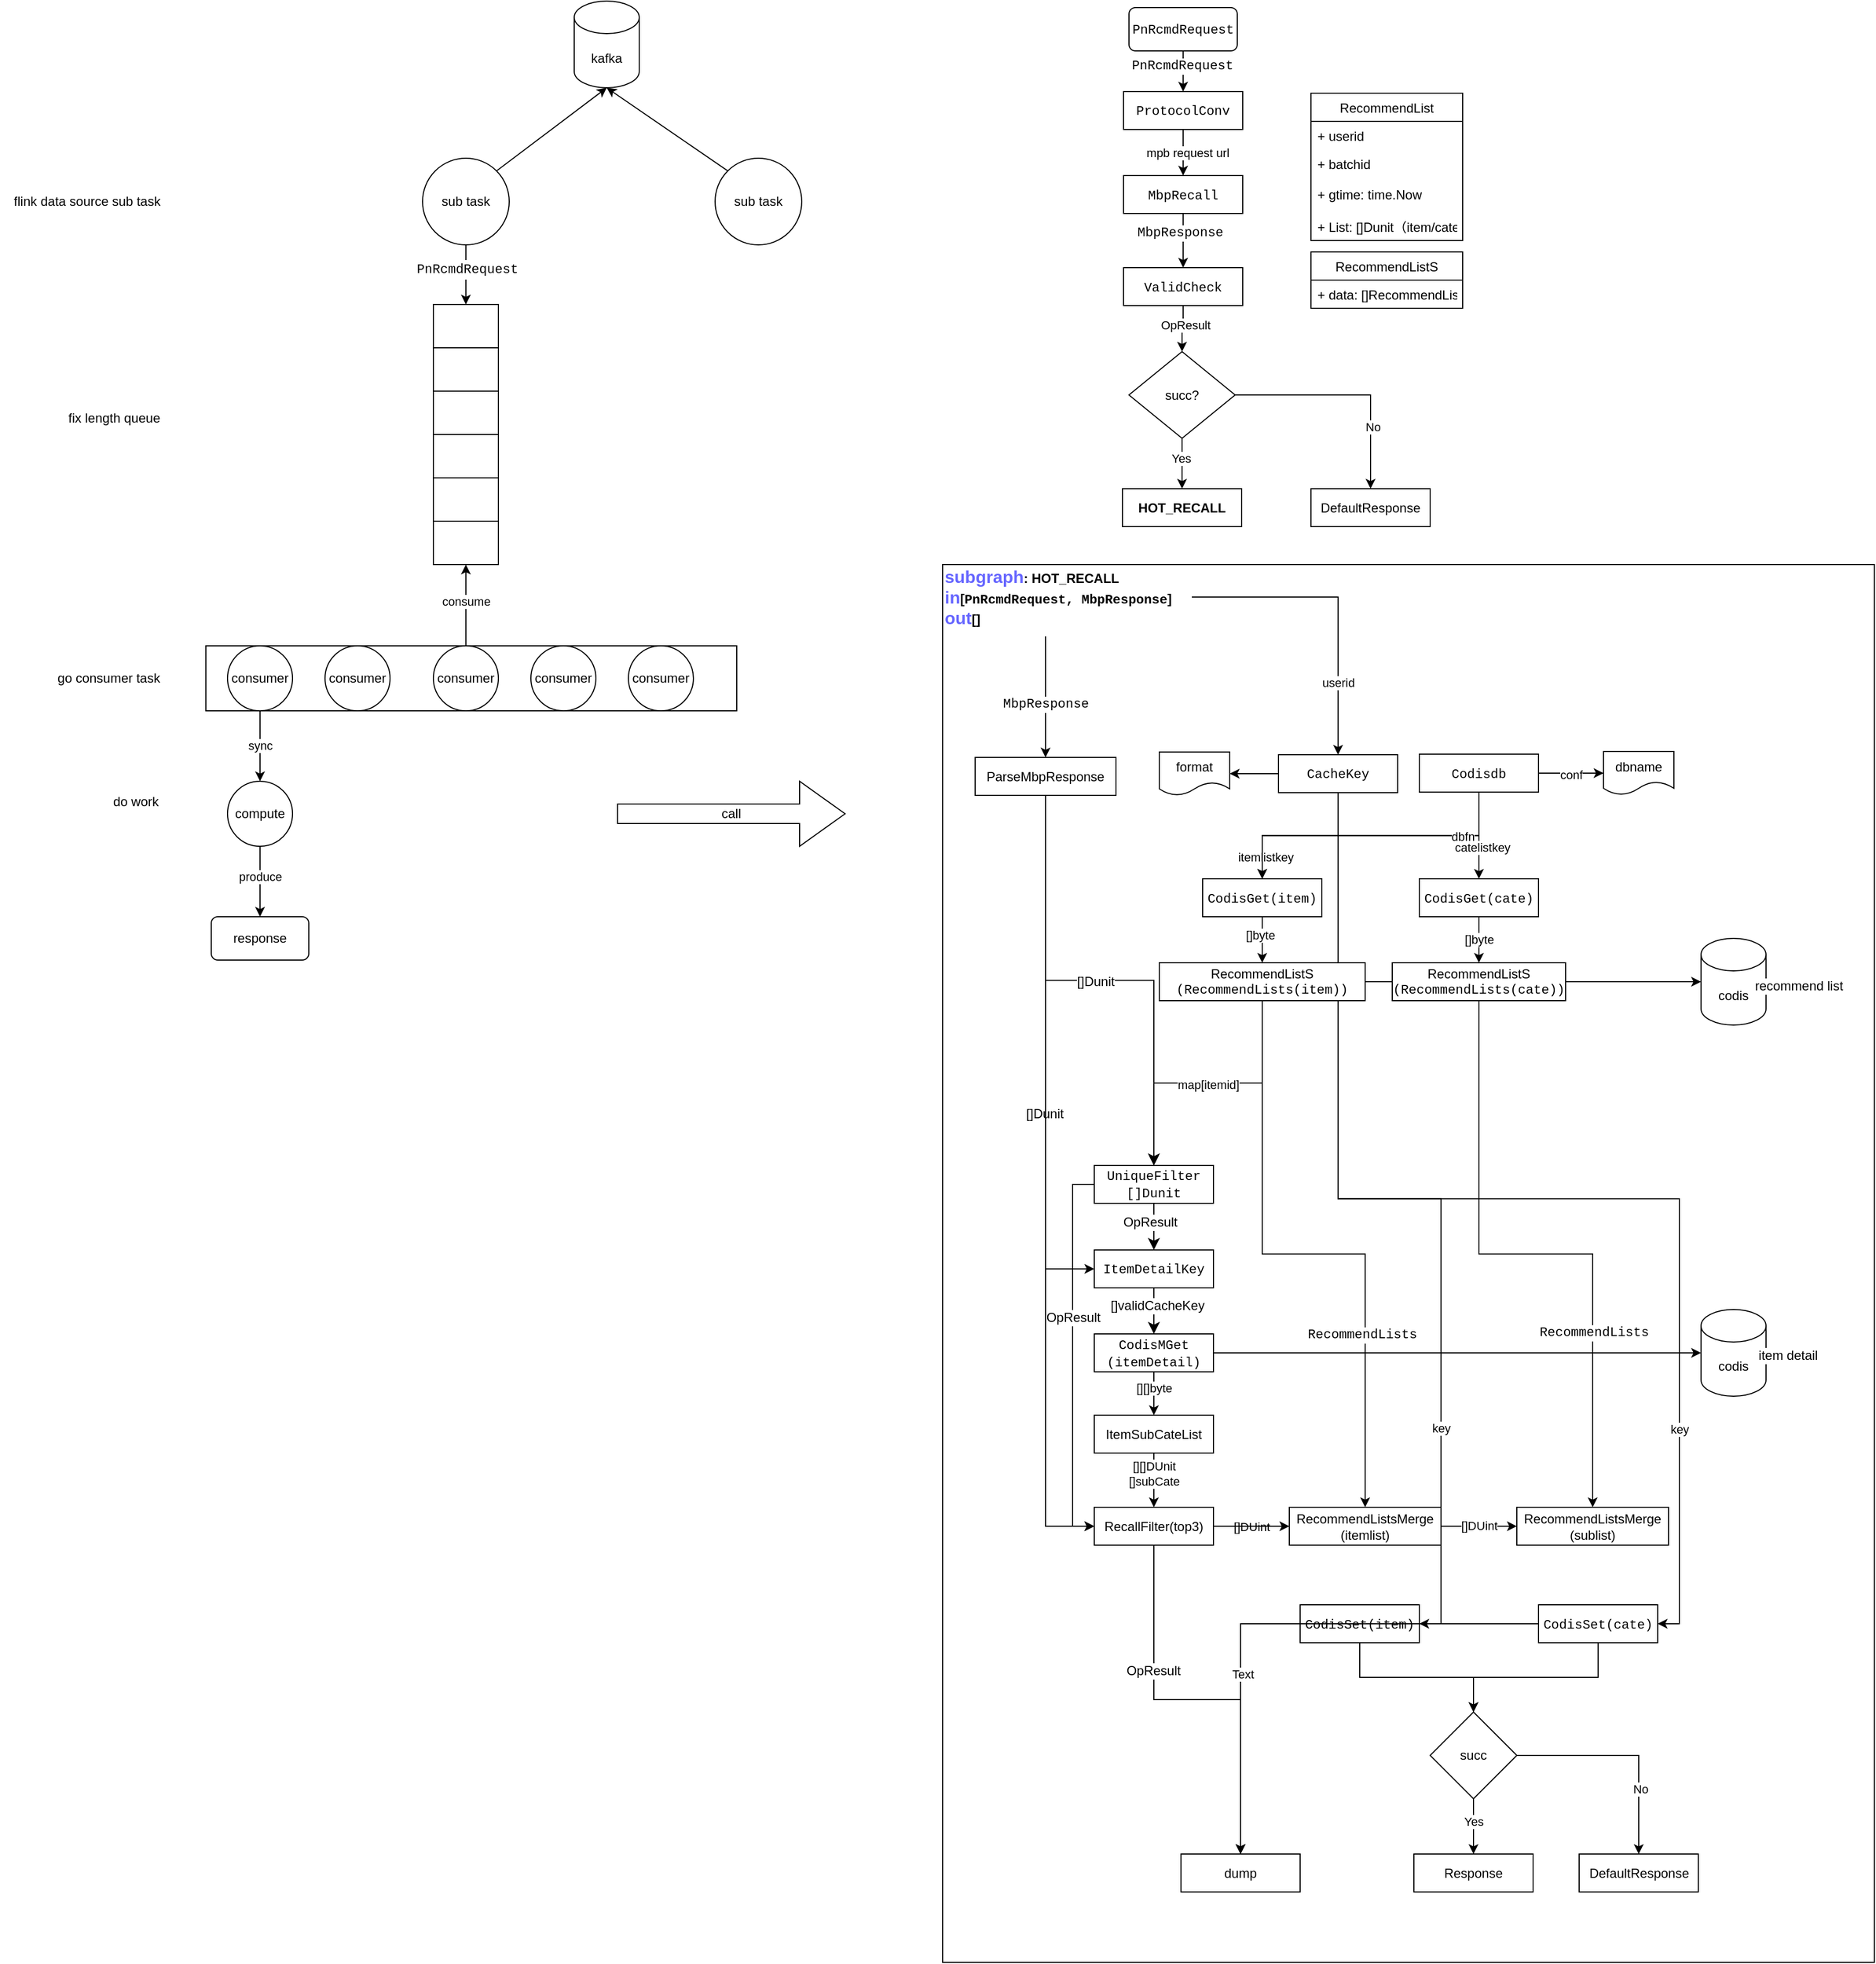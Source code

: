 <mxfile version="20.2.7" type="github">
  <diagram id="uMWNtPz83nksv4eATlQm" name="第 1 页">
    <mxGraphModel dx="1234" dy="825" grid="1" gridSize="10" guides="1" tooltips="1" connect="1" arrows="1" fold="1" page="1" pageScale="1" pageWidth="3300" pageHeight="4681" math="0" shadow="0">
      <root>
        <mxCell id="0" />
        <mxCell id="1" parent="0" />
        <mxCell id="FV6NNWEBZr1uqeipVd97-103" value="" style="rounded=0;whiteSpace=wrap;html=1;labelBackgroundColor=#FFFFFF;fontColor=#000000;strokeWidth=1;" parent="1" vertex="1">
          <mxGeometry x="870" y="580" width="860" height="1290" as="geometry" />
        </mxCell>
        <mxCell id="FV6NNWEBZr1uqeipVd97-28" value="" style="rounded=0;whiteSpace=wrap;html=1;labelBackgroundColor=#FFFFFF;fontColor=#000000;" parent="1" vertex="1">
          <mxGeometry x="190" y="655" width="490" height="60" as="geometry" />
        </mxCell>
        <mxCell id="FV6NNWEBZr1uqeipVd97-5" value="flink data source sub task" style="text;html=1;resizable=0;autosize=1;align=center;verticalAlign=middle;points=[];fillColor=none;strokeColor=none;rounded=0;" parent="1" vertex="1">
          <mxGeometry y="230" width="160" height="30" as="geometry" />
        </mxCell>
        <mxCell id="FV6NNWEBZr1uqeipVd97-6" value="kafka" style="shape=cylinder3;whiteSpace=wrap;html=1;boundedLbl=1;backgroundOutline=1;size=15;" parent="1" vertex="1">
          <mxGeometry x="530" y="60" width="60" height="80" as="geometry" />
        </mxCell>
        <mxCell id="FV6NNWEBZr1uqeipVd97-9" style="rounded=0;orthogonalLoop=1;jettySize=auto;html=1;exitX=1;exitY=0;exitDx=0;exitDy=0;entryX=0.5;entryY=1;entryDx=0;entryDy=0;entryPerimeter=0;" parent="1" source="FV6NNWEBZr1uqeipVd97-7" target="FV6NNWEBZr1uqeipVd97-6" edge="1">
          <mxGeometry relative="1" as="geometry" />
        </mxCell>
        <mxCell id="FV6NNWEBZr1uqeipVd97-25" style="edgeStyle=none;rounded=0;orthogonalLoop=1;jettySize=auto;html=1;exitX=0.5;exitY=1;exitDx=0;exitDy=0;" parent="1" source="FV6NNWEBZr1uqeipVd97-7" target="FV6NNWEBZr1uqeipVd97-13" edge="1">
          <mxGeometry relative="1" as="geometry" />
        </mxCell>
        <mxCell id="FV6NNWEBZr1uqeipVd97-26" value="&lt;div style=&quot;font-family: Menlo, Monaco, &amp;quot;Courier New&amp;quot;, monospace; font-size: 12px; line-height: 18px;&quot;&gt;&lt;span style=&quot;background-color: rgb(255, 255, 255);&quot;&gt;PnRcmdRequest&lt;/span&gt;&lt;/div&gt;" style="edgeLabel;html=1;align=center;verticalAlign=middle;resizable=0;points=[];" parent="FV6NNWEBZr1uqeipVd97-25" vertex="1" connectable="0">
          <mxGeometry x="-0.2" y="1" relative="1" as="geometry">
            <mxPoint as="offset" />
          </mxGeometry>
        </mxCell>
        <mxCell id="FV6NNWEBZr1uqeipVd97-7" value="sub task" style="ellipse;whiteSpace=wrap;html=1;aspect=fixed;" parent="1" vertex="1">
          <mxGeometry x="390" y="205" width="80" height="80" as="geometry" />
        </mxCell>
        <mxCell id="FV6NNWEBZr1uqeipVd97-10" style="rounded=0;orthogonalLoop=1;jettySize=auto;html=1;exitX=0;exitY=0;exitDx=0;exitDy=0;" parent="1" source="FV6NNWEBZr1uqeipVd97-8" edge="1">
          <mxGeometry relative="1" as="geometry">
            <mxPoint x="560" y="140" as="targetPoint" />
          </mxGeometry>
        </mxCell>
        <mxCell id="FV6NNWEBZr1uqeipVd97-8" value="sub task" style="ellipse;whiteSpace=wrap;html=1;aspect=fixed;" parent="1" vertex="1">
          <mxGeometry x="660" y="205" width="80" height="80" as="geometry" />
        </mxCell>
        <mxCell id="FV6NNWEBZr1uqeipVd97-12" value="" style="shape=table;startSize=0;container=1;collapsible=0;childLayout=tableLayout;" parent="1" vertex="1">
          <mxGeometry x="400" y="340" width="60" height="240" as="geometry" />
        </mxCell>
        <mxCell id="FV6NNWEBZr1uqeipVd97-13" value="" style="shape=tableRow;horizontal=0;startSize=0;swimlaneHead=0;swimlaneBody=0;top=0;left=0;bottom=0;right=0;collapsible=0;dropTarget=0;fillColor=none;points=[[0,0.5],[1,0.5]];portConstraint=eastwest;" parent="FV6NNWEBZr1uqeipVd97-12" vertex="1">
          <mxGeometry width="60" height="40" as="geometry" />
        </mxCell>
        <mxCell id="FV6NNWEBZr1uqeipVd97-14" value="" style="shape=partialRectangle;html=1;whiteSpace=wrap;connectable=0;overflow=hidden;fillColor=none;top=0;left=0;bottom=0;right=0;pointerEvents=1;" parent="FV6NNWEBZr1uqeipVd97-13" vertex="1">
          <mxGeometry width="60" height="40" as="geometry">
            <mxRectangle width="60" height="40" as="alternateBounds" />
          </mxGeometry>
        </mxCell>
        <mxCell id="FV6NNWEBZr1uqeipVd97-15" value="" style="shape=tableRow;horizontal=0;startSize=0;swimlaneHead=0;swimlaneBody=0;top=0;left=0;bottom=0;right=0;collapsible=0;dropTarget=0;fillColor=none;points=[[0,0.5],[1,0.5]];portConstraint=eastwest;" parent="FV6NNWEBZr1uqeipVd97-12" vertex="1">
          <mxGeometry y="40" width="60" height="40" as="geometry" />
        </mxCell>
        <mxCell id="FV6NNWEBZr1uqeipVd97-16" value="" style="shape=partialRectangle;html=1;whiteSpace=wrap;connectable=0;overflow=hidden;fillColor=none;top=0;left=0;bottom=0;right=0;pointerEvents=1;" parent="FV6NNWEBZr1uqeipVd97-15" vertex="1">
          <mxGeometry width="60" height="40" as="geometry">
            <mxRectangle width="60" height="40" as="alternateBounds" />
          </mxGeometry>
        </mxCell>
        <mxCell id="FV6NNWEBZr1uqeipVd97-17" value="" style="shape=tableRow;horizontal=0;startSize=0;swimlaneHead=0;swimlaneBody=0;top=0;left=0;bottom=0;right=0;collapsible=0;dropTarget=0;fillColor=none;points=[[0,0.5],[1,0.5]];portConstraint=eastwest;" parent="FV6NNWEBZr1uqeipVd97-12" vertex="1">
          <mxGeometry y="80" width="60" height="40" as="geometry" />
        </mxCell>
        <mxCell id="FV6NNWEBZr1uqeipVd97-18" value="" style="shape=partialRectangle;html=1;whiteSpace=wrap;connectable=0;overflow=hidden;fillColor=none;top=0;left=0;bottom=0;right=0;pointerEvents=1;" parent="FV6NNWEBZr1uqeipVd97-17" vertex="1">
          <mxGeometry width="60" height="40" as="geometry">
            <mxRectangle width="60" height="40" as="alternateBounds" />
          </mxGeometry>
        </mxCell>
        <mxCell id="FV6NNWEBZr1uqeipVd97-19" value="" style="shape=tableRow;horizontal=0;startSize=0;swimlaneHead=0;swimlaneBody=0;top=0;left=0;bottom=0;right=0;collapsible=0;dropTarget=0;fillColor=none;points=[[0,0.5],[1,0.5]];portConstraint=eastwest;" parent="FV6NNWEBZr1uqeipVd97-12" vertex="1">
          <mxGeometry y="120" width="60" height="40" as="geometry" />
        </mxCell>
        <mxCell id="FV6NNWEBZr1uqeipVd97-20" value="" style="shape=partialRectangle;html=1;whiteSpace=wrap;connectable=0;overflow=hidden;fillColor=none;top=0;left=0;bottom=0;right=0;pointerEvents=1;" parent="FV6NNWEBZr1uqeipVd97-19" vertex="1">
          <mxGeometry width="60" height="40" as="geometry">
            <mxRectangle width="60" height="40" as="alternateBounds" />
          </mxGeometry>
        </mxCell>
        <mxCell id="FV6NNWEBZr1uqeipVd97-21" value="" style="shape=tableRow;horizontal=0;startSize=0;swimlaneHead=0;swimlaneBody=0;top=0;left=0;bottom=0;right=0;collapsible=0;dropTarget=0;fillColor=none;points=[[0,0.5],[1,0.5]];portConstraint=eastwest;" parent="FV6NNWEBZr1uqeipVd97-12" vertex="1">
          <mxGeometry y="160" width="60" height="40" as="geometry" />
        </mxCell>
        <mxCell id="FV6NNWEBZr1uqeipVd97-22" value="" style="shape=partialRectangle;html=1;whiteSpace=wrap;connectable=0;overflow=hidden;fillColor=none;top=0;left=0;bottom=0;right=0;pointerEvents=1;" parent="FV6NNWEBZr1uqeipVd97-21" vertex="1">
          <mxGeometry width="60" height="40" as="geometry">
            <mxRectangle width="60" height="40" as="alternateBounds" />
          </mxGeometry>
        </mxCell>
        <mxCell id="FV6NNWEBZr1uqeipVd97-23" value="" style="shape=tableRow;horizontal=0;startSize=0;swimlaneHead=0;swimlaneBody=0;top=0;left=0;bottom=0;right=0;collapsible=0;dropTarget=0;fillColor=none;points=[[0,0.5],[1,0.5]];portConstraint=eastwest;" parent="FV6NNWEBZr1uqeipVd97-12" vertex="1">
          <mxGeometry y="200" width="60" height="40" as="geometry" />
        </mxCell>
        <mxCell id="FV6NNWEBZr1uqeipVd97-24" value="" style="shape=partialRectangle;html=1;whiteSpace=wrap;connectable=0;overflow=hidden;fillColor=none;top=0;left=0;bottom=0;right=0;pointerEvents=1;" parent="FV6NNWEBZr1uqeipVd97-23" vertex="1">
          <mxGeometry width="60" height="40" as="geometry">
            <mxRectangle width="60" height="40" as="alternateBounds" />
          </mxGeometry>
        </mxCell>
        <mxCell id="FV6NNWEBZr1uqeipVd97-27" value="fix length queue" style="text;html=1;resizable=0;autosize=1;align=center;verticalAlign=middle;points=[];fillColor=none;strokeColor=none;rounded=0;labelBackgroundColor=#FFFFFF;fontColor=#000000;" parent="1" vertex="1">
          <mxGeometry x="50" y="430" width="110" height="30" as="geometry" />
        </mxCell>
        <mxCell id="FV6NNWEBZr1uqeipVd97-43" style="edgeStyle=none;rounded=0;orthogonalLoop=1;jettySize=auto;html=1;exitX=0.5;exitY=1;exitDx=0;exitDy=0;fontColor=#000000;" parent="1" source="FV6NNWEBZr1uqeipVd97-29" target="FV6NNWEBZr1uqeipVd97-38" edge="1">
          <mxGeometry relative="1" as="geometry" />
        </mxCell>
        <mxCell id="HfTudMPBlxc7HikUSnBv-1" value="sync" style="edgeLabel;html=1;align=center;verticalAlign=middle;resizable=0;points=[];" vertex="1" connectable="0" parent="FV6NNWEBZr1uqeipVd97-43">
          <mxGeometry x="-0.015" relative="1" as="geometry">
            <mxPoint as="offset" />
          </mxGeometry>
        </mxCell>
        <mxCell id="FV6NNWEBZr1uqeipVd97-29" value="consumer" style="ellipse;whiteSpace=wrap;html=1;aspect=fixed;labelBackgroundColor=#FFFFFF;fontColor=#000000;" parent="1" vertex="1">
          <mxGeometry x="210" y="655" width="60" height="60" as="geometry" />
        </mxCell>
        <mxCell id="FV6NNWEBZr1uqeipVd97-30" value="consumer" style="ellipse;whiteSpace=wrap;html=1;aspect=fixed;labelBackgroundColor=#FFFFFF;fontColor=#000000;" parent="1" vertex="1">
          <mxGeometry x="300" y="655" width="60" height="60" as="geometry" />
        </mxCell>
        <mxCell id="FV6NNWEBZr1uqeipVd97-34" style="edgeStyle=none;rounded=0;orthogonalLoop=1;jettySize=auto;html=1;exitX=0.5;exitY=0;exitDx=0;exitDy=0;fontColor=#000000;" parent="1" source="FV6NNWEBZr1uqeipVd97-31" target="FV6NNWEBZr1uqeipVd97-23" edge="1">
          <mxGeometry relative="1" as="geometry" />
        </mxCell>
        <mxCell id="FV6NNWEBZr1uqeipVd97-35" value="consume" style="edgeLabel;html=1;align=center;verticalAlign=middle;resizable=0;points=[];fontColor=#000000;" parent="FV6NNWEBZr1uqeipVd97-34" vertex="1" connectable="0">
          <mxGeometry x="0.093" relative="1" as="geometry">
            <mxPoint as="offset" />
          </mxGeometry>
        </mxCell>
        <mxCell id="FV6NNWEBZr1uqeipVd97-31" value="consumer" style="ellipse;whiteSpace=wrap;html=1;aspect=fixed;labelBackgroundColor=#FFFFFF;fontColor=#000000;" parent="1" vertex="1">
          <mxGeometry x="400" y="655" width="60" height="60" as="geometry" />
        </mxCell>
        <mxCell id="FV6NNWEBZr1uqeipVd97-32" value="consumer" style="ellipse;whiteSpace=wrap;html=1;aspect=fixed;labelBackgroundColor=#FFFFFF;fontColor=#000000;" parent="1" vertex="1">
          <mxGeometry x="490" y="655" width="60" height="60" as="geometry" />
        </mxCell>
        <mxCell id="FV6NNWEBZr1uqeipVd97-33" value="consumer" style="ellipse;whiteSpace=wrap;html=1;aspect=fixed;labelBackgroundColor=#FFFFFF;fontColor=#000000;" parent="1" vertex="1">
          <mxGeometry x="580" y="655" width="60" height="60" as="geometry" />
        </mxCell>
        <mxCell id="FV6NNWEBZr1uqeipVd97-36" value="go consumer task" style="text;html=1;resizable=0;autosize=1;align=center;verticalAlign=middle;points=[];fillColor=none;strokeColor=none;rounded=0;labelBackgroundColor=#FFFFFF;fontColor=#000000;" parent="1" vertex="1">
          <mxGeometry x="40" y="670" width="120" height="30" as="geometry" />
        </mxCell>
        <mxCell id="HfTudMPBlxc7HikUSnBv-65" style="edgeStyle=orthogonalEdgeStyle;rounded=0;orthogonalLoop=1;jettySize=auto;html=1;exitX=0.5;exitY=1;exitDx=0;exitDy=0;entryX=0.5;entryY=0;entryDx=0;entryDy=0;" edge="1" parent="1" source="FV6NNWEBZr1uqeipVd97-38" target="HfTudMPBlxc7HikUSnBv-64">
          <mxGeometry relative="1" as="geometry" />
        </mxCell>
        <mxCell id="HfTudMPBlxc7HikUSnBv-66" value="produce" style="edgeLabel;html=1;align=center;verticalAlign=middle;resizable=0;points=[];" vertex="1" connectable="0" parent="HfTudMPBlxc7HikUSnBv-65">
          <mxGeometry x="-0.154" relative="1" as="geometry">
            <mxPoint as="offset" />
          </mxGeometry>
        </mxCell>
        <mxCell id="FV6NNWEBZr1uqeipVd97-38" value="compute" style="ellipse;whiteSpace=wrap;html=1;aspect=fixed;labelBackgroundColor=#FFFFFF;fontColor=#000000;" parent="1" vertex="1">
          <mxGeometry x="210" y="780" width="60" height="60" as="geometry" />
        </mxCell>
        <mxCell id="FV6NNWEBZr1uqeipVd97-47" value="do work" style="text;html=1;resizable=0;autosize=1;align=center;verticalAlign=middle;points=[];fillColor=none;strokeColor=none;rounded=0;labelBackgroundColor=#FFFFFF;fontColor=#000000;" parent="1" vertex="1">
          <mxGeometry x="90" y="784" width="70" height="30" as="geometry" />
        </mxCell>
        <mxCell id="FV6NNWEBZr1uqeipVd97-90" style="edgeStyle=orthogonalEdgeStyle;rounded=0;orthogonalLoop=1;jettySize=auto;html=1;exitX=0.5;exitY=1;exitDx=0;exitDy=0;entryX=0.5;entryY=0;entryDx=0;entryDy=0;fontColor=#000000;" parent="1" source="FV6NNWEBZr1uqeipVd97-48" target="FV6NNWEBZr1uqeipVd97-50" edge="1">
          <mxGeometry relative="1" as="geometry" />
        </mxCell>
        <mxCell id="FV6NNWEBZr1uqeipVd97-91" value="&lt;span style=&quot;font-family: Menlo, Monaco, &amp;quot;Courier New&amp;quot;, monospace; font-size: 12px;&quot;&gt;PnRcmdRequest&lt;/span&gt;" style="edgeLabel;html=1;align=center;verticalAlign=middle;resizable=0;points=[];fontColor=#000000;" parent="FV6NNWEBZr1uqeipVd97-90" vertex="1" connectable="0">
          <mxGeometry x="-0.253" y="-1" relative="1" as="geometry">
            <mxPoint as="offset" />
          </mxGeometry>
        </mxCell>
        <mxCell id="FV6NNWEBZr1uqeipVd97-48" value="&lt;span style=&quot;font-family: Menlo, Monaco, &amp;quot;Courier New&amp;quot;, monospace;&quot;&gt;PnRcmdRequest&lt;/span&gt;" style="rounded=1;whiteSpace=wrap;html=1;labelBackgroundColor=#FFFFFF;fontColor=#000000;" parent="1" vertex="1">
          <mxGeometry x="1042" y="66" width="100" height="40" as="geometry" />
        </mxCell>
        <mxCell id="FV6NNWEBZr1uqeipVd97-92" style="edgeStyle=orthogonalEdgeStyle;rounded=0;orthogonalLoop=1;jettySize=auto;html=1;exitX=0.5;exitY=1;exitDx=0;exitDy=0;entryX=0.5;entryY=0;entryDx=0;entryDy=0;fontColor=#000000;" parent="1" source="FV6NNWEBZr1uqeipVd97-50" target="FV6NNWEBZr1uqeipVd97-51" edge="1">
          <mxGeometry relative="1" as="geometry" />
        </mxCell>
        <mxCell id="FV6NNWEBZr1uqeipVd97-93" value="mpb request url" style="edgeLabel;html=1;align=center;verticalAlign=middle;resizable=0;points=[];fontColor=#000000;" parent="FV6NNWEBZr1uqeipVd97-92" vertex="1" connectable="0">
          <mxGeometry x="-0.035" y="4" relative="1" as="geometry">
            <mxPoint y="1" as="offset" />
          </mxGeometry>
        </mxCell>
        <mxCell id="FV6NNWEBZr1uqeipVd97-50" value="&lt;div&gt;&lt;font face=&quot;Menlo, Monaco, Courier New, monospace&quot;&gt;ProtocolConv&lt;/font&gt;&lt;/div&gt;" style="rounded=0;whiteSpace=wrap;html=1;labelBackgroundColor=#FFFFFF;fontColor=#000000;" parent="1" vertex="1">
          <mxGeometry x="1037" y="143.5" width="110" height="35" as="geometry" />
        </mxCell>
        <mxCell id="FV6NNWEBZr1uqeipVd97-94" style="edgeStyle=orthogonalEdgeStyle;rounded=0;orthogonalLoop=1;jettySize=auto;html=1;exitX=0.5;exitY=1;exitDx=0;exitDy=0;fontColor=#000000;entryX=0.5;entryY=0;entryDx=0;entryDy=0;" parent="1" source="FV6NNWEBZr1uqeipVd97-51" target="FV6NNWEBZr1uqeipVd97-98" edge="1">
          <mxGeometry relative="1" as="geometry">
            <mxPoint x="1092" y="296" as="targetPoint" />
          </mxGeometry>
        </mxCell>
        <mxCell id="FV6NNWEBZr1uqeipVd97-95" value="&lt;span style=&quot;font-family: Menlo, Monaco, &amp;quot;Courier New&amp;quot;, monospace; font-size: 12px;&quot;&gt;MbpResponse&lt;/span&gt;" style="edgeLabel;html=1;align=center;verticalAlign=middle;resizable=0;points=[];fontColor=#000000;" parent="FV6NNWEBZr1uqeipVd97-94" vertex="1" connectable="0">
          <mxGeometry x="-0.3" y="-3" relative="1" as="geometry">
            <mxPoint as="offset" />
          </mxGeometry>
        </mxCell>
        <mxCell id="FV6NNWEBZr1uqeipVd97-51" value="&lt;font face=&quot;Menlo, Monaco, Courier New, monospace&quot;&gt;MbpRecall&lt;/font&gt;" style="rounded=0;whiteSpace=wrap;html=1;labelBackgroundColor=#FFFFFF;fontColor=#000000;" parent="1" vertex="1">
          <mxGeometry x="1037" y="221" width="110" height="35" as="geometry" />
        </mxCell>
        <mxCell id="FV6NNWEBZr1uqeipVd97-53" value="codis" style="shape=cylinder3;whiteSpace=wrap;html=1;boundedLbl=1;backgroundOutline=1;size=15;" parent="1" vertex="1">
          <mxGeometry x="1570" y="925" width="60" height="80" as="geometry" />
        </mxCell>
        <mxCell id="FV6NNWEBZr1uqeipVd97-130" style="edgeStyle=orthogonalEdgeStyle;rounded=0;orthogonalLoop=1;jettySize=auto;html=1;exitX=0.5;exitY=1;exitDx=0;exitDy=0;fontColor=#000000;endArrow=classic;endFill=1;" parent="1" source="FV6NNWEBZr1uqeipVd97-54" target="FV6NNWEBZr1uqeipVd97-126" edge="1">
          <mxGeometry relative="1" as="geometry" />
        </mxCell>
        <mxCell id="FV6NNWEBZr1uqeipVd97-131" value="[]byte" style="edgeLabel;html=1;align=center;verticalAlign=middle;resizable=0;points=[];fontColor=#000000;" parent="FV6NNWEBZr1uqeipVd97-130" vertex="1" connectable="0">
          <mxGeometry x="-0.035" relative="1" as="geometry">
            <mxPoint as="offset" />
          </mxGeometry>
        </mxCell>
        <mxCell id="FV6NNWEBZr1uqeipVd97-54" value="&lt;span style=&quot;font-family: Menlo, Monaco, &amp;quot;Courier New&amp;quot;, monospace;&quot;&gt;CodisGet(cate)&lt;/span&gt;" style="rounded=0;whiteSpace=wrap;html=1;labelBackgroundColor=#FFFFFF;fontColor=#000000;" parent="1" vertex="1">
          <mxGeometry x="1310" y="870" width="110" height="35" as="geometry" />
        </mxCell>
        <mxCell id="FV6NNWEBZr1uqeipVd97-118" style="edgeStyle=orthogonalEdgeStyle;rounded=0;orthogonalLoop=1;jettySize=auto;html=1;exitX=0;exitY=0.5;exitDx=0;exitDy=0;entryX=1;entryY=0.5;entryDx=0;entryDy=0;fontColor=#000000;" parent="1" source="FV6NNWEBZr1uqeipVd97-56" target="FV6NNWEBZr1uqeipVd97-114" edge="1">
          <mxGeometry relative="1" as="geometry" />
        </mxCell>
        <mxCell id="FV6NNWEBZr1uqeipVd97-119" style="edgeStyle=orthogonalEdgeStyle;rounded=0;orthogonalLoop=1;jettySize=auto;html=1;exitX=0.5;exitY=1;exitDx=0;exitDy=0;entryX=0.5;entryY=0;entryDx=0;entryDy=0;fontColor=#000000;endArrow=classic;endFill=1;" parent="1" source="FV6NNWEBZr1uqeipVd97-56" target="FV6NNWEBZr1uqeipVd97-111" edge="1">
          <mxGeometry relative="1" as="geometry" />
        </mxCell>
        <mxCell id="FV6NNWEBZr1uqeipVd97-121" value="itemlistkey" style="edgeLabel;html=1;align=center;verticalAlign=middle;resizable=0;points=[];fontColor=#000000;" parent="FV6NNWEBZr1uqeipVd97-119" vertex="1" connectable="0">
          <mxGeometry x="-0.739" relative="1" as="geometry">
            <mxPoint x="-67" y="40" as="offset" />
          </mxGeometry>
        </mxCell>
        <mxCell id="FV6NNWEBZr1uqeipVd97-123" style="edgeStyle=orthogonalEdgeStyle;rounded=0;orthogonalLoop=1;jettySize=auto;html=1;exitX=0.5;exitY=1;exitDx=0;exitDy=0;entryX=0.5;entryY=0;entryDx=0;entryDy=0;fontColor=#000000;endArrow=classic;endFill=1;" parent="1" source="FV6NNWEBZr1uqeipVd97-56" target="FV6NNWEBZr1uqeipVd97-54" edge="1">
          <mxGeometry relative="1" as="geometry" />
        </mxCell>
        <mxCell id="FV6NNWEBZr1uqeipVd97-124" value="catelistkey" style="edgeLabel;html=1;align=center;verticalAlign=middle;resizable=0;points=[];fontColor=#000000;" parent="FV6NNWEBZr1uqeipVd97-123" vertex="1" connectable="0">
          <mxGeometry x="0.692" y="3" relative="1" as="geometry">
            <mxPoint y="3" as="offset" />
          </mxGeometry>
        </mxCell>
        <mxCell id="FV6NNWEBZr1uqeipVd97-140" style="edgeStyle=orthogonalEdgeStyle;rounded=0;orthogonalLoop=1;jettySize=auto;html=1;exitX=0.5;exitY=0;exitDx=0;exitDy=0;entryX=1;entryY=0.5;entryDx=0;entryDy=0;entryPerimeter=0;fontColor=#6666FF;startArrow=classic;startFill=1;endArrow=none;endFill=0;endSize=8;" parent="1" source="FV6NNWEBZr1uqeipVd97-56" target="FV6NNWEBZr1uqeipVd97-105" edge="1">
          <mxGeometry relative="1" as="geometry" />
        </mxCell>
        <mxCell id="FV6NNWEBZr1uqeipVd97-141" value="&lt;font color=&quot;#000000&quot;&gt;userid&lt;/font&gt;" style="edgeLabel;html=1;align=center;verticalAlign=middle;resizable=0;points=[];fontColor=#6666FF;" parent="FV6NNWEBZr1uqeipVd97-140" vertex="1" connectable="0">
          <mxGeometry x="-0.519" relative="1" as="geometry">
            <mxPoint y="1" as="offset" />
          </mxGeometry>
        </mxCell>
        <mxCell id="HfTudMPBlxc7HikUSnBv-30" style="edgeStyle=orthogonalEdgeStyle;rounded=0;orthogonalLoop=1;jettySize=auto;html=1;exitX=0.5;exitY=1;exitDx=0;exitDy=0;entryX=1;entryY=0.5;entryDx=0;entryDy=0;" edge="1" parent="1" source="FV6NNWEBZr1uqeipVd97-56" target="HfTudMPBlxc7HikUSnBv-28">
          <mxGeometry relative="1" as="geometry" />
        </mxCell>
        <mxCell id="HfTudMPBlxc7HikUSnBv-34" value="key" style="edgeLabel;html=1;align=center;verticalAlign=middle;resizable=0;points=[];" vertex="1" connectable="0" parent="HfTudMPBlxc7HikUSnBv-30">
          <mxGeometry x="0.544" relative="1" as="geometry">
            <mxPoint as="offset" />
          </mxGeometry>
        </mxCell>
        <mxCell id="HfTudMPBlxc7HikUSnBv-33" style="edgeStyle=orthogonalEdgeStyle;rounded=0;orthogonalLoop=1;jettySize=auto;html=1;exitX=0.5;exitY=1;exitDx=0;exitDy=0;entryX=1;entryY=0.5;entryDx=0;entryDy=0;" edge="1" parent="1" source="FV6NNWEBZr1uqeipVd97-56" target="HfTudMPBlxc7HikUSnBv-29">
          <mxGeometry relative="1" as="geometry" />
        </mxCell>
        <mxCell id="HfTudMPBlxc7HikUSnBv-35" value="key" style="edgeLabel;html=1;align=center;verticalAlign=middle;resizable=0;points=[];" vertex="1" connectable="0" parent="HfTudMPBlxc7HikUSnBv-33">
          <mxGeometry x="0.635" relative="1" as="geometry">
            <mxPoint y="1" as="offset" />
          </mxGeometry>
        </mxCell>
        <mxCell id="FV6NNWEBZr1uqeipVd97-56" value="&lt;span style=&quot;font-family: Menlo, Monaco, &amp;quot;Courier New&amp;quot;, monospace;&quot;&gt;CacheKey&lt;/span&gt;" style="rounded=0;whiteSpace=wrap;html=1;labelBackgroundColor=#FFFFFF;fontColor=#000000;" parent="1" vertex="1">
          <mxGeometry x="1180" y="755.5" width="110" height="35" as="geometry" />
        </mxCell>
        <mxCell id="FV6NNWEBZr1uqeipVd97-59" value="RecommendList" style="swimlane;fontStyle=0;childLayout=stackLayout;horizontal=1;startSize=26;fillColor=none;horizontalStack=0;resizeParent=1;resizeParentMax=0;resizeLast=0;collapsible=1;marginBottom=0;labelBackgroundColor=#FFFFFF;fontColor=#000000;" parent="1" vertex="1">
          <mxGeometry x="1210" y="145" width="140" height="136" as="geometry" />
        </mxCell>
        <mxCell id="FV6NNWEBZr1uqeipVd97-60" value="+ userid" style="text;strokeColor=none;fillColor=none;align=left;verticalAlign=top;spacingLeft=4;spacingRight=4;overflow=hidden;rotatable=0;points=[[0,0.5],[1,0.5]];portConstraint=eastwest;labelBackgroundColor=#FFFFFF;fontColor=#000000;" parent="FV6NNWEBZr1uqeipVd97-59" vertex="1">
          <mxGeometry y="26" width="140" height="26" as="geometry" />
        </mxCell>
        <mxCell id="FV6NNWEBZr1uqeipVd97-61" value="+ batchid" style="text;strokeColor=none;fillColor=none;align=left;verticalAlign=top;spacingLeft=4;spacingRight=4;overflow=hidden;rotatable=0;points=[[0,0.5],[1,0.5]];portConstraint=eastwest;labelBackgroundColor=#FFFFFF;fontColor=#000000;" parent="FV6NNWEBZr1uqeipVd97-59" vertex="1">
          <mxGeometry y="52" width="140" height="28" as="geometry" />
        </mxCell>
        <mxCell id="FV6NNWEBZr1uqeipVd97-62" value="+ gtime: time.Now" style="text;strokeColor=none;fillColor=none;align=left;verticalAlign=top;spacingLeft=4;spacingRight=4;overflow=hidden;rotatable=0;points=[[0,0.5],[1,0.5]];portConstraint=eastwest;labelBackgroundColor=#FFFFFF;fontColor=#000000;" parent="FV6NNWEBZr1uqeipVd97-59" vertex="1">
          <mxGeometry y="80" width="140" height="30" as="geometry" />
        </mxCell>
        <mxCell id="FV6NNWEBZr1uqeipVd97-63" value="+ List: []Dunit（item/cate）" style="text;strokeColor=none;fillColor=none;align=left;verticalAlign=top;spacingLeft=4;spacingRight=4;overflow=hidden;rotatable=0;points=[[0,0.5],[1,0.5]];portConstraint=eastwest;labelBackgroundColor=#FFFFFF;fontColor=#000000;" parent="FV6NNWEBZr1uqeipVd97-59" vertex="1">
          <mxGeometry y="110" width="140" height="26" as="geometry" />
        </mxCell>
        <mxCell id="FV6NNWEBZr1uqeipVd97-64" value="RecommendListS" style="swimlane;fontStyle=0;childLayout=stackLayout;horizontal=1;startSize=26;fillColor=none;horizontalStack=0;resizeParent=1;resizeParentMax=0;resizeLast=0;collapsible=1;marginBottom=0;labelBackgroundColor=#FFFFFF;fontColor=#000000;" parent="1" vertex="1">
          <mxGeometry x="1210" y="291.5" width="140" height="52" as="geometry" />
        </mxCell>
        <mxCell id="FV6NNWEBZr1uqeipVd97-65" value="+ data: []RecommendList" style="text;strokeColor=none;fillColor=none;align=left;verticalAlign=top;spacingLeft=4;spacingRight=4;overflow=hidden;rotatable=0;points=[[0,0.5],[1,0.5]];portConstraint=eastwest;labelBackgroundColor=#FFFFFF;fontColor=#000000;" parent="FV6NNWEBZr1uqeipVd97-64" vertex="1">
          <mxGeometry y="26" width="140" height="26" as="geometry" />
        </mxCell>
        <mxCell id="FV6NNWEBZr1uqeipVd97-148" style="edgeStyle=orthogonalEdgeStyle;rounded=0;orthogonalLoop=1;jettySize=auto;html=1;exitX=0.5;exitY=1;exitDx=0;exitDy=0;entryX=0.5;entryY=0;entryDx=0;entryDy=0;fontSize=12;fontColor=#000000;startArrow=none;startFill=0;endArrow=classic;endFill=1;endSize=8;" parent="1" source="FV6NNWEBZr1uqeipVd97-73" target="FV6NNWEBZr1uqeipVd97-147" edge="1">
          <mxGeometry relative="1" as="geometry" />
        </mxCell>
        <mxCell id="FV6NNWEBZr1uqeipVd97-149" value="OpResult&amp;nbsp;" style="edgeLabel;html=1;align=center;verticalAlign=middle;resizable=0;points=[];fontSize=12;fontColor=#000000;" parent="FV6NNWEBZr1uqeipVd97-148" vertex="1" connectable="0">
          <mxGeometry x="-0.233" y="-2" relative="1" as="geometry">
            <mxPoint y="1" as="offset" />
          </mxGeometry>
        </mxCell>
        <mxCell id="HfTudMPBlxc7HikUSnBv-67" style="edgeStyle=orthogonalEdgeStyle;rounded=0;orthogonalLoop=1;jettySize=auto;html=1;exitX=0;exitY=0.5;exitDx=0;exitDy=0;entryX=0;entryY=0.5;entryDx=0;entryDy=0;" edge="1" parent="1" source="FV6NNWEBZr1uqeipVd97-73" target="HfTudMPBlxc7HikUSnBv-6">
          <mxGeometry relative="1" as="geometry" />
        </mxCell>
        <mxCell id="HfTudMPBlxc7HikUSnBv-68" value="&lt;span style=&quot;font-size: 12px;&quot;&gt;OpResult&amp;nbsp;&lt;/span&gt;" style="edgeLabel;html=1;align=center;verticalAlign=middle;resizable=0;points=[];" vertex="1" connectable="0" parent="HfTudMPBlxc7HikUSnBv-67">
          <mxGeometry x="-0.198" y="-1" relative="1" as="geometry">
            <mxPoint x="3" as="offset" />
          </mxGeometry>
        </mxCell>
        <mxCell id="FV6NNWEBZr1uqeipVd97-73" value="&lt;font face=&quot;Menlo, Monaco, Courier New, monospace&quot;&gt;UniqueFilter&lt;br&gt;[]Dunit&lt;br&gt;&lt;/font&gt;" style="rounded=0;whiteSpace=wrap;html=1;labelBackgroundColor=#FFFFFF;fontColor=#000000;" parent="1" vertex="1">
          <mxGeometry x="1010" y="1134.5" width="110" height="35" as="geometry" />
        </mxCell>
        <mxCell id="FV6NNWEBZr1uqeipVd97-138" style="edgeStyle=orthogonalEdgeStyle;rounded=0;orthogonalLoop=1;jettySize=auto;html=1;exitX=0.5;exitY=0;exitDx=0;exitDy=0;entryX=0.413;entryY=1.017;entryDx=0;entryDy=0;entryPerimeter=0;fontColor=#000000;startArrow=classic;startFill=1;endArrow=none;endFill=0;endSize=8;" parent="1" source="FV6NNWEBZr1uqeipVd97-74" target="FV6NNWEBZr1uqeipVd97-105" edge="1">
          <mxGeometry relative="1" as="geometry" />
        </mxCell>
        <mxCell id="FV6NNWEBZr1uqeipVd97-139" value="&lt;span style=&quot;font-family: Menlo, Monaco, &amp;quot;Courier New&amp;quot;, monospace; font-size: 12px;&quot;&gt;MbpResponse&lt;/span&gt;" style="edgeLabel;html=1;align=center;verticalAlign=middle;resizable=0;points=[];fontColor=#000000;" parent="FV6NNWEBZr1uqeipVd97-138" vertex="1" connectable="0">
          <mxGeometry x="-0.111" relative="1" as="geometry">
            <mxPoint as="offset" />
          </mxGeometry>
        </mxCell>
        <mxCell id="FV6NNWEBZr1uqeipVd97-142" style="edgeStyle=orthogonalEdgeStyle;rounded=0;orthogonalLoop=1;jettySize=auto;html=1;exitX=0.5;exitY=1;exitDx=0;exitDy=0;entryX=0.5;entryY=0;entryDx=0;entryDy=0;fontSize=16;fontColor=#000000;startArrow=none;startFill=0;endArrow=classic;endFill=1;endSize=8;" parent="1" source="FV6NNWEBZr1uqeipVd97-74" target="FV6NNWEBZr1uqeipVd97-73" edge="1">
          <mxGeometry relative="1" as="geometry" />
        </mxCell>
        <mxCell id="FV6NNWEBZr1uqeipVd97-143" value="&lt;font style=&quot;font-size: 12px;&quot;&gt;[]Dunit&lt;/font&gt;" style="edgeLabel;html=1;align=center;verticalAlign=middle;resizable=0;points=[];fontSize=16;fontColor=#000000;" parent="FV6NNWEBZr1uqeipVd97-142" vertex="1" connectable="0">
          <mxGeometry x="-0.019" y="-4" relative="1" as="geometry">
            <mxPoint y="-5" as="offset" />
          </mxGeometry>
        </mxCell>
        <mxCell id="HfTudMPBlxc7HikUSnBv-11" style="edgeStyle=orthogonalEdgeStyle;rounded=0;orthogonalLoop=1;jettySize=auto;html=1;exitX=0.5;exitY=1;exitDx=0;exitDy=0;entryX=0;entryY=0.5;entryDx=0;entryDy=0;" edge="1" parent="1" source="FV6NNWEBZr1uqeipVd97-74" target="FV6NNWEBZr1uqeipVd97-147">
          <mxGeometry relative="1" as="geometry" />
        </mxCell>
        <mxCell id="HfTudMPBlxc7HikUSnBv-12" value="&lt;span style=&quot;font-size: 12px;&quot;&gt;[]Dunit&lt;/span&gt;" style="edgeLabel;html=1;align=center;verticalAlign=middle;resizable=0;points=[];" vertex="1" connectable="0" parent="HfTudMPBlxc7HikUSnBv-11">
          <mxGeometry x="0.22" y="-1" relative="1" as="geometry">
            <mxPoint as="offset" />
          </mxGeometry>
        </mxCell>
        <mxCell id="HfTudMPBlxc7HikUSnBv-54" style="edgeStyle=orthogonalEdgeStyle;rounded=0;orthogonalLoop=1;jettySize=auto;html=1;exitX=0.5;exitY=1;exitDx=0;exitDy=0;entryX=0;entryY=0.5;entryDx=0;entryDy=0;" edge="1" parent="1" source="FV6NNWEBZr1uqeipVd97-74" target="HfTudMPBlxc7HikUSnBv-6">
          <mxGeometry relative="1" as="geometry" />
        </mxCell>
        <mxCell id="FV6NNWEBZr1uqeipVd97-74" value="ParseMbpResponse" style="rounded=0;whiteSpace=wrap;html=1;labelBackgroundColor=#FFFFFF;fontColor=#000000;" parent="1" vertex="1">
          <mxGeometry x="900" y="758" width="130" height="35" as="geometry" />
        </mxCell>
        <mxCell id="FV6NNWEBZr1uqeipVd97-78" value="codis" style="shape=cylinder3;whiteSpace=wrap;html=1;boundedLbl=1;backgroundOutline=1;size=15;" parent="1" vertex="1">
          <mxGeometry x="1570" y="1267.5" width="60" height="80" as="geometry" />
        </mxCell>
        <mxCell id="FV6NNWEBZr1uqeipVd97-79" value="recommend list" style="text;html=1;resizable=0;autosize=1;align=center;verticalAlign=middle;points=[];fillColor=none;strokeColor=none;rounded=0;labelBackgroundColor=#FFFFFF;fontColor=#000000;" parent="1" vertex="1">
          <mxGeometry x="1610" y="954" width="100" height="30" as="geometry" />
        </mxCell>
        <mxCell id="FV6NNWEBZr1uqeipVd97-81" value="item detail" style="text;html=1;resizable=0;autosize=1;align=center;verticalAlign=middle;points=[];fillColor=none;strokeColor=none;rounded=0;labelBackgroundColor=#FFFFFF;fontColor=#000000;" parent="1" vertex="1">
          <mxGeometry x="1610" y="1295" width="80" height="30" as="geometry" />
        </mxCell>
        <mxCell id="FV6NNWEBZr1uqeipVd97-100" style="edgeStyle=orthogonalEdgeStyle;rounded=0;orthogonalLoop=1;jettySize=auto;html=1;exitX=0.5;exitY=1;exitDx=0;exitDy=0;entryX=0.5;entryY=0;entryDx=0;entryDy=0;entryPerimeter=0;fontColor=#000000;" parent="1" source="FV6NNWEBZr1uqeipVd97-98" target="FV6NNWEBZr1uqeipVd97-99" edge="1">
          <mxGeometry relative="1" as="geometry" />
        </mxCell>
        <mxCell id="FV6NNWEBZr1uqeipVd97-101" value="OpResult" style="edgeLabel;html=1;align=center;verticalAlign=middle;resizable=0;points=[];fontColor=#000000;" parent="FV6NNWEBZr1uqeipVd97-100" vertex="1" connectable="0">
          <mxGeometry x="-0.229" y="2" relative="1" as="geometry">
            <mxPoint y="1" as="offset" />
          </mxGeometry>
        </mxCell>
        <mxCell id="FV6NNWEBZr1uqeipVd97-98" value="&lt;font face=&quot;Menlo, Monaco, Courier New, monospace&quot;&gt;ValidCheck&lt;/font&gt;" style="rounded=0;whiteSpace=wrap;html=1;labelBackgroundColor=#FFFFFF;fontColor=#000000;" parent="1" vertex="1">
          <mxGeometry x="1037" y="306" width="110" height="35" as="geometry" />
        </mxCell>
        <mxCell id="HfTudMPBlxc7HikUSnBv-58" style="edgeStyle=orthogonalEdgeStyle;rounded=0;orthogonalLoop=1;jettySize=auto;html=1;exitX=0.5;exitY=1;exitDx=0;exitDy=0;exitPerimeter=0;" edge="1" parent="1" source="FV6NNWEBZr1uqeipVd97-99" target="HfTudMPBlxc7HikUSnBv-57">
          <mxGeometry relative="1" as="geometry" />
        </mxCell>
        <mxCell id="HfTudMPBlxc7HikUSnBv-59" value="Yes" style="edgeLabel;html=1;align=center;verticalAlign=middle;resizable=0;points=[];" vertex="1" connectable="0" parent="HfTudMPBlxc7HikUSnBv-58">
          <mxGeometry x="-0.226" y="-4" relative="1" as="geometry">
            <mxPoint x="3" as="offset" />
          </mxGeometry>
        </mxCell>
        <mxCell id="HfTudMPBlxc7HikUSnBv-61" style="edgeStyle=orthogonalEdgeStyle;rounded=0;orthogonalLoop=1;jettySize=auto;html=1;exitX=1;exitY=0.5;exitDx=0;exitDy=0;exitPerimeter=0;entryX=0.5;entryY=0;entryDx=0;entryDy=0;" edge="1" parent="1" source="FV6NNWEBZr1uqeipVd97-99" target="HfTudMPBlxc7HikUSnBv-60">
          <mxGeometry relative="1" as="geometry" />
        </mxCell>
        <mxCell id="HfTudMPBlxc7HikUSnBv-62" value="No" style="edgeLabel;html=1;align=center;verticalAlign=middle;resizable=0;points=[];" vertex="1" connectable="0" parent="HfTudMPBlxc7HikUSnBv-61">
          <mxGeometry x="0.456" y="2" relative="1" as="geometry">
            <mxPoint as="offset" />
          </mxGeometry>
        </mxCell>
        <mxCell id="FV6NNWEBZr1uqeipVd97-99" value="succ?" style="strokeWidth=1;html=1;shape=mxgraph.flowchart.decision;whiteSpace=wrap;labelBackgroundColor=#FFFFFF;fontColor=#000000;" parent="1" vertex="1">
          <mxGeometry x="1042" y="383.5" width="98" height="80" as="geometry" />
        </mxCell>
        <mxCell id="FV6NNWEBZr1uqeipVd97-105" value="&lt;b&gt;&lt;font style=&quot;font-size: 16px;&quot; color=&quot;#6666ff&quot;&gt;subgraph&lt;/font&gt;: HOT_RECALL&lt;br&gt;&lt;font style=&quot;font-size: 16px;&quot; color=&quot;#6666ff&quot;&gt;in&lt;/font&gt;[&lt;span style=&quot;font-family: Menlo, Monaco, &amp;quot;Courier New&amp;quot;, monospace; text-align: center;&quot;&gt;PnRcmdRequest,&amp;nbsp;&lt;/span&gt;&lt;span style=&quot;font-family: Menlo, Monaco, &amp;quot;Courier New&amp;quot;, monospace; text-align: center;&quot;&gt;MbpResponse&lt;/span&gt;]&lt;br&gt;&lt;font style=&quot;font-size: 16px;&quot; color=&quot;#6666ff&quot;&gt;out&lt;/font&gt;[]&lt;/b&gt;" style="text;html=1;resizable=0;autosize=1;align=left;verticalAlign=middle;points=[];fillColor=none;strokeColor=none;rounded=0;labelBackgroundColor=#FFFFFF;fontColor=#000000;" parent="1" vertex="1">
          <mxGeometry x="870" y="575" width="230" height="70" as="geometry" />
        </mxCell>
        <mxCell id="FV6NNWEBZr1uqeipVd97-108" value="" style="edgeStyle=orthogonalEdgeStyle;rounded=0;orthogonalLoop=1;jettySize=auto;html=1;fontColor=#000000;" parent="1" source="FV6NNWEBZr1uqeipVd97-106" target="FV6NNWEBZr1uqeipVd97-107" edge="1">
          <mxGeometry relative="1" as="geometry" />
        </mxCell>
        <mxCell id="FV6NNWEBZr1uqeipVd97-120" style="edgeStyle=orthogonalEdgeStyle;rounded=0;orthogonalLoop=1;jettySize=auto;html=1;exitX=0.5;exitY=1;exitDx=0;exitDy=0;entryX=0.5;entryY=0;entryDx=0;entryDy=0;fontColor=#000000;endArrow=classic;endFill=1;" parent="1" source="FV6NNWEBZr1uqeipVd97-106" target="FV6NNWEBZr1uqeipVd97-111" edge="1">
          <mxGeometry relative="1" as="geometry" />
        </mxCell>
        <mxCell id="FV6NNWEBZr1uqeipVd97-122" value="dbfn" style="edgeLabel;html=1;align=center;verticalAlign=middle;resizable=0;points=[];fontColor=#000000;" parent="FV6NNWEBZr1uqeipVd97-120" vertex="1" connectable="0">
          <mxGeometry x="-0.607" y="1" relative="1" as="geometry">
            <mxPoint as="offset" />
          </mxGeometry>
        </mxCell>
        <mxCell id="FV6NNWEBZr1uqeipVd97-106" value="&lt;span style=&quot;font-family: Menlo, Monaco, &amp;quot;Courier New&amp;quot;, monospace;&quot;&gt;Codisdb&lt;/span&gt;" style="rounded=0;whiteSpace=wrap;html=1;labelBackgroundColor=#FFFFFF;fontColor=#000000;" parent="1" vertex="1">
          <mxGeometry x="1310" y="755" width="110" height="35" as="geometry" />
        </mxCell>
        <mxCell id="FV6NNWEBZr1uqeipVd97-109" value="" style="edgeStyle=orthogonalEdgeStyle;rounded=0;orthogonalLoop=1;jettySize=auto;html=1;fontColor=#000000;endArrow=none;endFill=0;" parent="1" source="FV6NNWEBZr1uqeipVd97-107" target="FV6NNWEBZr1uqeipVd97-106" edge="1">
          <mxGeometry relative="1" as="geometry" />
        </mxCell>
        <mxCell id="FV6NNWEBZr1uqeipVd97-110" value="conf" style="edgeLabel;html=1;align=center;verticalAlign=middle;resizable=0;points=[];fontColor=#000000;" parent="FV6NNWEBZr1uqeipVd97-109" vertex="1" connectable="0">
          <mxGeometry y="1" relative="1" as="geometry">
            <mxPoint as="offset" />
          </mxGeometry>
        </mxCell>
        <mxCell id="FV6NNWEBZr1uqeipVd97-107" value="dbname" style="shape=document;whiteSpace=wrap;html=1;boundedLbl=1;fontColor=#000000;rounded=0;labelBackgroundColor=#FFFFFF;" parent="1" vertex="1">
          <mxGeometry x="1480" y="752.5" width="65" height="40" as="geometry" />
        </mxCell>
        <mxCell id="FV6NNWEBZr1uqeipVd97-128" style="edgeStyle=orthogonalEdgeStyle;rounded=0;orthogonalLoop=1;jettySize=auto;html=1;exitX=0.5;exitY=1;exitDx=0;exitDy=0;entryX=0.5;entryY=0;entryDx=0;entryDy=0;fontColor=#000000;endArrow=classic;endFill=1;" parent="1" source="FV6NNWEBZr1uqeipVd97-111" target="FV6NNWEBZr1uqeipVd97-125" edge="1">
          <mxGeometry relative="1" as="geometry" />
        </mxCell>
        <mxCell id="FV6NNWEBZr1uqeipVd97-129" value="[]byte" style="edgeLabel;html=1;align=center;verticalAlign=middle;resizable=0;points=[];fontColor=#000000;" parent="FV6NNWEBZr1uqeipVd97-128" vertex="1" connectable="0">
          <mxGeometry x="-0.224" y="-4" relative="1" as="geometry">
            <mxPoint x="2" as="offset" />
          </mxGeometry>
        </mxCell>
        <mxCell id="FV6NNWEBZr1uqeipVd97-111" value="&lt;span style=&quot;font-family: Menlo, Monaco, &amp;quot;Courier New&amp;quot;, monospace;&quot;&gt;CodisGet(item)&lt;/span&gt;" style="rounded=0;whiteSpace=wrap;html=1;labelBackgroundColor=#FFFFFF;fontColor=#000000;" parent="1" vertex="1">
          <mxGeometry x="1110" y="870" width="110" height="35" as="geometry" />
        </mxCell>
        <mxCell id="FV6NNWEBZr1uqeipVd97-114" value="format" style="shape=document;whiteSpace=wrap;html=1;boundedLbl=1;fontColor=#000000;rounded=0;labelBackgroundColor=#FFFFFF;" parent="1" vertex="1">
          <mxGeometry x="1070" y="753" width="65" height="40" as="geometry" />
        </mxCell>
        <mxCell id="FV6NNWEBZr1uqeipVd97-132" style="edgeStyle=orthogonalEdgeStyle;rounded=0;orthogonalLoop=1;jettySize=auto;html=1;exitX=0.5;exitY=1;exitDx=0;exitDy=0;entryX=0.5;entryY=0;entryDx=0;entryDy=0;fontColor=#000000;endArrow=classic;endFill=1;" parent="1" source="FV6NNWEBZr1uqeipVd97-125" target="FV6NNWEBZr1uqeipVd97-73" edge="1">
          <mxGeometry relative="1" as="geometry">
            <mxPoint x="1165" y="1020" as="targetPoint" />
          </mxGeometry>
        </mxCell>
        <mxCell id="FV6NNWEBZr1uqeipVd97-133" value="map[itemid]" style="edgeLabel;html=1;align=center;verticalAlign=middle;resizable=0;points=[];fontColor=#000000;" parent="FV6NNWEBZr1uqeipVd97-132" vertex="1" connectable="0">
          <mxGeometry x="-0.013" y="4" relative="1" as="geometry">
            <mxPoint x="-2" y="-3" as="offset" />
          </mxGeometry>
        </mxCell>
        <mxCell id="HfTudMPBlxc7HikUSnBv-24" style="edgeStyle=orthogonalEdgeStyle;rounded=0;orthogonalLoop=1;jettySize=auto;html=1;exitX=0.5;exitY=1;exitDx=0;exitDy=0;" edge="1" parent="1" source="FV6NNWEBZr1uqeipVd97-125" target="HfTudMPBlxc7HikUSnBv-17">
          <mxGeometry relative="1" as="geometry" />
        </mxCell>
        <mxCell id="HfTudMPBlxc7HikUSnBv-25" value="&lt;span style=&quot;font-family: Menlo, Monaco, &amp;quot;Courier New&amp;quot;, monospace; font-size: 12px;&quot;&gt;RecommendLists&lt;/span&gt;" style="edgeLabel;html=1;align=center;verticalAlign=middle;resizable=0;points=[];" vertex="1" connectable="0" parent="HfTudMPBlxc7HikUSnBv-24">
          <mxGeometry x="0.433" y="-3" relative="1" as="geometry">
            <mxPoint as="offset" />
          </mxGeometry>
        </mxCell>
        <mxCell id="HfTudMPBlxc7HikUSnBv-39" style="edgeStyle=orthogonalEdgeStyle;rounded=0;orthogonalLoop=1;jettySize=auto;html=1;exitX=1;exitY=0.5;exitDx=0;exitDy=0;entryX=0;entryY=0.5;entryDx=0;entryDy=0;entryPerimeter=0;" edge="1" parent="1" source="FV6NNWEBZr1uqeipVd97-125" target="FV6NNWEBZr1uqeipVd97-53">
          <mxGeometry relative="1" as="geometry" />
        </mxCell>
        <mxCell id="FV6NNWEBZr1uqeipVd97-125" value="&lt;span style=&quot;&quot;&gt;RecommendListS&lt;br&gt;&lt;/span&gt;&lt;span style=&quot;font-family: Menlo, Monaco, &amp;quot;Courier New&amp;quot;, monospace;&quot;&gt;(RecommendLists(item))&lt;/span&gt;" style="rounded=0;whiteSpace=wrap;html=1;labelBackgroundColor=#FFFFFF;fontColor=#000000;" parent="1" vertex="1">
          <mxGeometry x="1070" y="947.5" width="190" height="35" as="geometry" />
        </mxCell>
        <mxCell id="HfTudMPBlxc7HikUSnBv-26" style="edgeStyle=orthogonalEdgeStyle;rounded=0;orthogonalLoop=1;jettySize=auto;html=1;exitX=0.5;exitY=1;exitDx=0;exitDy=0;entryX=0.5;entryY=0;entryDx=0;entryDy=0;" edge="1" parent="1" source="FV6NNWEBZr1uqeipVd97-126" target="HfTudMPBlxc7HikUSnBv-19">
          <mxGeometry relative="1" as="geometry" />
        </mxCell>
        <mxCell id="HfTudMPBlxc7HikUSnBv-27" value="&lt;span style=&quot;font-family: Menlo, Monaco, &amp;quot;Courier New&amp;quot;, monospace; font-size: 12px;&quot;&gt;RecommendLists&lt;/span&gt;" style="edgeLabel;html=1;align=center;verticalAlign=middle;resizable=0;points=[];" vertex="1" connectable="0" parent="HfTudMPBlxc7HikUSnBv-26">
          <mxGeometry x="0.401" y="1" relative="1" as="geometry">
            <mxPoint y="10" as="offset" />
          </mxGeometry>
        </mxCell>
        <mxCell id="FV6NNWEBZr1uqeipVd97-126" value="&lt;span style=&quot;&quot;&gt;RecommendListS&lt;br&gt;&lt;/span&gt;&lt;span style=&quot;font-family: Menlo, Monaco, &amp;quot;Courier New&amp;quot;, monospace;&quot;&gt;(&lt;/span&gt;&lt;span style=&quot;font-family: Menlo, Monaco, &amp;quot;Courier New&amp;quot;, monospace;&quot;&gt;RecommendLists&lt;/span&gt;&lt;span style=&quot;font-family: Menlo, Monaco, &amp;quot;Courier New&amp;quot;, monospace;&quot;&gt;(cate))&lt;/span&gt;" style="rounded=0;whiteSpace=wrap;html=1;labelBackgroundColor=#FFFFFF;fontColor=#000000;" parent="1" vertex="1">
          <mxGeometry x="1285" y="947.5" width="160" height="35" as="geometry" />
        </mxCell>
        <mxCell id="FV6NNWEBZr1uqeipVd97-151" style="edgeStyle=orthogonalEdgeStyle;rounded=0;orthogonalLoop=1;jettySize=auto;html=1;exitX=0.5;exitY=1;exitDx=0;exitDy=0;fontSize=12;fontColor=#000000;startArrow=none;startFill=0;endArrow=classic;endFill=1;endSize=8;" parent="1" source="FV6NNWEBZr1uqeipVd97-147" target="FV6NNWEBZr1uqeipVd97-150" edge="1">
          <mxGeometry relative="1" as="geometry" />
        </mxCell>
        <mxCell id="FV6NNWEBZr1uqeipVd97-152" value="[]validCacheKey" style="edgeLabel;html=1;align=center;verticalAlign=middle;resizable=0;points=[];fontSize=12;fontColor=#000000;" parent="FV6NNWEBZr1uqeipVd97-151" vertex="1" connectable="0">
          <mxGeometry x="-0.082" y="3" relative="1" as="geometry">
            <mxPoint y="-3" as="offset" />
          </mxGeometry>
        </mxCell>
        <mxCell id="FV6NNWEBZr1uqeipVd97-147" value="&lt;span style=&quot;font-family: Menlo, Monaco, &amp;quot;Courier New&amp;quot;, monospace;&quot;&gt;ItemDetailKey&lt;/span&gt;" style="rounded=0;whiteSpace=wrap;html=1;labelBackgroundColor=#FFFFFF;fontColor=#000000;" parent="1" vertex="1">
          <mxGeometry x="1010" y="1212.5" width="110" height="35" as="geometry" />
        </mxCell>
        <mxCell id="HfTudMPBlxc7HikUSnBv-3" style="edgeStyle=orthogonalEdgeStyle;rounded=0;orthogonalLoop=1;jettySize=auto;html=1;exitX=0.5;exitY=1;exitDx=0;exitDy=0;" edge="1" parent="1" source="FV6NNWEBZr1uqeipVd97-150" target="HfTudMPBlxc7HikUSnBv-2">
          <mxGeometry relative="1" as="geometry" />
        </mxCell>
        <mxCell id="HfTudMPBlxc7HikUSnBv-5" value="[][]byte" style="edgeLabel;html=1;align=center;verticalAlign=middle;resizable=0;points=[];" vertex="1" connectable="0" parent="HfTudMPBlxc7HikUSnBv-3">
          <mxGeometry x="-0.244" relative="1" as="geometry">
            <mxPoint as="offset" />
          </mxGeometry>
        </mxCell>
        <mxCell id="HfTudMPBlxc7HikUSnBv-40" style="edgeStyle=orthogonalEdgeStyle;rounded=0;orthogonalLoop=1;jettySize=auto;html=1;exitX=1;exitY=0.5;exitDx=0;exitDy=0;entryX=0;entryY=0.5;entryDx=0;entryDy=0;entryPerimeter=0;" edge="1" parent="1" source="FV6NNWEBZr1uqeipVd97-150" target="FV6NNWEBZr1uqeipVd97-78">
          <mxGeometry relative="1" as="geometry" />
        </mxCell>
        <mxCell id="FV6NNWEBZr1uqeipVd97-150" value="&lt;span style=&quot;font-family: Menlo, Monaco, &amp;quot;Courier New&amp;quot;, monospace;&quot;&gt;CodisMGet&lt;br&gt;(itemDetail)&lt;/span&gt;" style="rounded=0;whiteSpace=wrap;html=1;labelBackgroundColor=#FFFFFF;fontColor=#000000;" parent="1" vertex="1">
          <mxGeometry x="1010" y="1290" width="110" height="35" as="geometry" />
        </mxCell>
        <mxCell id="HfTudMPBlxc7HikUSnBv-7" style="edgeStyle=orthogonalEdgeStyle;rounded=0;orthogonalLoop=1;jettySize=auto;html=1;exitX=0.5;exitY=1;exitDx=0;exitDy=0;entryX=0.5;entryY=0;entryDx=0;entryDy=0;" edge="1" parent="1" source="HfTudMPBlxc7HikUSnBv-2" target="HfTudMPBlxc7HikUSnBv-6">
          <mxGeometry relative="1" as="geometry" />
        </mxCell>
        <mxCell id="HfTudMPBlxc7HikUSnBv-16" value="[][]DUnit&lt;br&gt;[]subCate" style="edgeLabel;html=1;align=center;verticalAlign=middle;resizable=0;points=[];" vertex="1" connectable="0" parent="HfTudMPBlxc7HikUSnBv-7">
          <mxGeometry x="-0.271" relative="1" as="geometry">
            <mxPoint y="1" as="offset" />
          </mxGeometry>
        </mxCell>
        <mxCell id="HfTudMPBlxc7HikUSnBv-2" value="ItemSubCateList" style="rounded=0;whiteSpace=wrap;html=1;labelBackgroundColor=#FFFFFF;fontColor=#000000;" vertex="1" parent="1">
          <mxGeometry x="1010" y="1365" width="110" height="35" as="geometry" />
        </mxCell>
        <mxCell id="HfTudMPBlxc7HikUSnBv-20" value="[]DUint" style="edgeStyle=orthogonalEdgeStyle;rounded=0;orthogonalLoop=1;jettySize=auto;html=1;exitX=1;exitY=0.5;exitDx=0;exitDy=0;" edge="1" parent="1" source="HfTudMPBlxc7HikUSnBv-6" target="HfTudMPBlxc7HikUSnBv-17">
          <mxGeometry relative="1" as="geometry" />
        </mxCell>
        <mxCell id="HfTudMPBlxc7HikUSnBv-21" style="edgeStyle=orthogonalEdgeStyle;rounded=0;orthogonalLoop=1;jettySize=auto;html=1;exitX=1;exitY=0.5;exitDx=0;exitDy=0;entryX=0;entryY=0.5;entryDx=0;entryDy=0;" edge="1" parent="1">
          <mxGeometry relative="1" as="geometry">
            <mxPoint x="1120" y="1467.5" as="sourcePoint" />
            <mxPoint x="1400" y="1467.5" as="targetPoint" />
          </mxGeometry>
        </mxCell>
        <mxCell id="HfTudMPBlxc7HikUSnBv-22" value="[]DUint" style="edgeLabel;html=1;align=center;verticalAlign=middle;resizable=0;points=[];" vertex="1" connectable="0" parent="HfTudMPBlxc7HikUSnBv-21">
          <mxGeometry x="0.75" y="-3" relative="1" as="geometry">
            <mxPoint y="-4" as="offset" />
          </mxGeometry>
        </mxCell>
        <mxCell id="HfTudMPBlxc7HikUSnBv-48" style="edgeStyle=orthogonalEdgeStyle;rounded=0;orthogonalLoop=1;jettySize=auto;html=1;exitX=0.5;exitY=1;exitDx=0;exitDy=0;entryX=0.5;entryY=0;entryDx=0;entryDy=0;" edge="1" parent="1" source="HfTudMPBlxc7HikUSnBv-6" target="HfTudMPBlxc7HikUSnBv-41">
          <mxGeometry relative="1" as="geometry" />
        </mxCell>
        <mxCell id="HfTudMPBlxc7HikUSnBv-53" value="&lt;span style=&quot;font-size: 12px;&quot;&gt;OpResult&amp;nbsp;&lt;/span&gt;" style="edgeLabel;html=1;align=center;verticalAlign=middle;resizable=0;points=[];" vertex="1" connectable="0" parent="HfTudMPBlxc7HikUSnBv-48">
          <mxGeometry x="-0.367" y="1" relative="1" as="geometry">
            <mxPoint as="offset" />
          </mxGeometry>
        </mxCell>
        <mxCell id="HfTudMPBlxc7HikUSnBv-6" value="RecallFilter(top3)" style="rounded=0;whiteSpace=wrap;html=1;labelBackgroundColor=#FFFFFF;fontColor=#000000;" vertex="1" parent="1">
          <mxGeometry x="1010" y="1450" width="110" height="35" as="geometry" />
        </mxCell>
        <mxCell id="HfTudMPBlxc7HikUSnBv-17" value="RecommendListsMerge&lt;br&gt;(itemlist)" style="rounded=0;whiteSpace=wrap;html=1;labelBackgroundColor=#FFFFFF;fontColor=#000000;" vertex="1" parent="1">
          <mxGeometry x="1190" y="1450" width="140" height="35" as="geometry" />
        </mxCell>
        <mxCell id="HfTudMPBlxc7HikUSnBv-19" value="RecommendListsMerge&lt;br&gt;(sublist)" style="rounded=0;whiteSpace=wrap;html=1;labelBackgroundColor=#FFFFFF;fontColor=#000000;" vertex="1" parent="1">
          <mxGeometry x="1400" y="1450" width="140" height="35" as="geometry" />
        </mxCell>
        <mxCell id="HfTudMPBlxc7HikUSnBv-37" style="edgeStyle=orthogonalEdgeStyle;rounded=0;orthogonalLoop=1;jettySize=auto;html=1;exitX=0.5;exitY=1;exitDx=0;exitDy=0;entryX=0.5;entryY=0;entryDx=0;entryDy=0;" edge="1" parent="1" source="HfTudMPBlxc7HikUSnBv-28" target="HfTudMPBlxc7HikUSnBv-36">
          <mxGeometry relative="1" as="geometry" />
        </mxCell>
        <mxCell id="HfTudMPBlxc7HikUSnBv-51" style="edgeStyle=orthogonalEdgeStyle;rounded=0;orthogonalLoop=1;jettySize=auto;html=1;exitX=0;exitY=0.5;exitDx=0;exitDy=0;entryX=0.5;entryY=0;entryDx=0;entryDy=0;" edge="1" parent="1" source="HfTudMPBlxc7HikUSnBv-28" target="HfTudMPBlxc7HikUSnBv-41">
          <mxGeometry relative="1" as="geometry" />
        </mxCell>
        <mxCell id="HfTudMPBlxc7HikUSnBv-28" value="&lt;span style=&quot;font-family: Menlo, Monaco, &amp;quot;Courier New&amp;quot;, monospace;&quot;&gt;CodisSet(item)&lt;/span&gt;" style="rounded=0;whiteSpace=wrap;html=1;labelBackgroundColor=#FFFFFF;fontColor=#000000;" vertex="1" parent="1">
          <mxGeometry x="1200" y="1540" width="110" height="35" as="geometry" />
        </mxCell>
        <mxCell id="HfTudMPBlxc7HikUSnBv-38" style="edgeStyle=orthogonalEdgeStyle;rounded=0;orthogonalLoop=1;jettySize=auto;html=1;exitX=0.5;exitY=1;exitDx=0;exitDy=0;entryX=0.5;entryY=0;entryDx=0;entryDy=0;" edge="1" parent="1" source="HfTudMPBlxc7HikUSnBv-29" target="HfTudMPBlxc7HikUSnBv-36">
          <mxGeometry relative="1" as="geometry" />
        </mxCell>
        <mxCell id="HfTudMPBlxc7HikUSnBv-52" style="edgeStyle=orthogonalEdgeStyle;rounded=0;orthogonalLoop=1;jettySize=auto;html=1;exitX=0;exitY=0.5;exitDx=0;exitDy=0;entryX=0.5;entryY=0;entryDx=0;entryDy=0;" edge="1" parent="1" source="HfTudMPBlxc7HikUSnBv-29" target="HfTudMPBlxc7HikUSnBv-41">
          <mxGeometry relative="1" as="geometry" />
        </mxCell>
        <mxCell id="HfTudMPBlxc7HikUSnBv-55" value="Text" style="edgeLabel;html=1;align=center;verticalAlign=middle;resizable=0;points=[];" vertex="1" connectable="0" parent="HfTudMPBlxc7HikUSnBv-52">
          <mxGeometry x="0.317" y="2" relative="1" as="geometry">
            <mxPoint as="offset" />
          </mxGeometry>
        </mxCell>
        <mxCell id="HfTudMPBlxc7HikUSnBv-29" value="&lt;span style=&quot;font-family: Menlo, Monaco, &amp;quot;Courier New&amp;quot;, monospace;&quot;&gt;CodisSet(cate)&lt;/span&gt;" style="rounded=0;whiteSpace=wrap;html=1;labelBackgroundColor=#FFFFFF;fontColor=#000000;" vertex="1" parent="1">
          <mxGeometry x="1420" y="1540" width="110" height="35" as="geometry" />
        </mxCell>
        <mxCell id="HfTudMPBlxc7HikUSnBv-43" style="edgeStyle=orthogonalEdgeStyle;rounded=0;orthogonalLoop=1;jettySize=auto;html=1;exitX=0.5;exitY=1;exitDx=0;exitDy=0;" edge="1" parent="1" source="HfTudMPBlxc7HikUSnBv-36" target="HfTudMPBlxc7HikUSnBv-42">
          <mxGeometry relative="1" as="geometry" />
        </mxCell>
        <mxCell id="HfTudMPBlxc7HikUSnBv-44" value="Yes" style="edgeLabel;html=1;align=center;verticalAlign=middle;resizable=0;points=[];" vertex="1" connectable="0" parent="HfTudMPBlxc7HikUSnBv-43">
          <mxGeometry x="-0.217" relative="1" as="geometry">
            <mxPoint y="1" as="offset" />
          </mxGeometry>
        </mxCell>
        <mxCell id="HfTudMPBlxc7HikUSnBv-46" style="edgeStyle=orthogonalEdgeStyle;rounded=0;orthogonalLoop=1;jettySize=auto;html=1;exitX=1;exitY=0.5;exitDx=0;exitDy=0;entryX=0.5;entryY=0;entryDx=0;entryDy=0;" edge="1" parent="1" source="HfTudMPBlxc7HikUSnBv-36" target="HfTudMPBlxc7HikUSnBv-45">
          <mxGeometry relative="1" as="geometry" />
        </mxCell>
        <mxCell id="HfTudMPBlxc7HikUSnBv-47" value="No" style="edgeLabel;html=1;align=center;verticalAlign=middle;resizable=0;points=[];" vertex="1" connectable="0" parent="HfTudMPBlxc7HikUSnBv-46">
          <mxGeometry x="0.412" y="1" relative="1" as="geometry">
            <mxPoint as="offset" />
          </mxGeometry>
        </mxCell>
        <mxCell id="HfTudMPBlxc7HikUSnBv-36" value="succ" style="rhombus;whiteSpace=wrap;html=1;" vertex="1" parent="1">
          <mxGeometry x="1320" y="1639" width="80" height="80" as="geometry" />
        </mxCell>
        <mxCell id="HfTudMPBlxc7HikUSnBv-41" value="dump" style="rounded=0;whiteSpace=wrap;html=1;labelBackgroundColor=#FFFFFF;fontColor=#000000;" vertex="1" parent="1">
          <mxGeometry x="1090" y="1770" width="110" height="35" as="geometry" />
        </mxCell>
        <mxCell id="HfTudMPBlxc7HikUSnBv-42" value="Response" style="rounded=0;whiteSpace=wrap;html=1;labelBackgroundColor=#FFFFFF;fontColor=#000000;" vertex="1" parent="1">
          <mxGeometry x="1305" y="1770" width="110" height="35" as="geometry" />
        </mxCell>
        <mxCell id="HfTudMPBlxc7HikUSnBv-45" value="DefaultResponse" style="rounded=0;whiteSpace=wrap;html=1;labelBackgroundColor=#FFFFFF;fontColor=#000000;" vertex="1" parent="1">
          <mxGeometry x="1457.5" y="1770" width="110" height="35" as="geometry" />
        </mxCell>
        <mxCell id="HfTudMPBlxc7HikUSnBv-57" value="&lt;b style=&quot;text-align: left;&quot;&gt;HOT_RECALL&lt;/b&gt;" style="rounded=0;whiteSpace=wrap;html=1;labelBackgroundColor=#FFFFFF;fontColor=#000000;" vertex="1" parent="1">
          <mxGeometry x="1036" y="510" width="110" height="35" as="geometry" />
        </mxCell>
        <mxCell id="HfTudMPBlxc7HikUSnBv-60" value="DefaultResponse" style="rounded=0;whiteSpace=wrap;html=1;labelBackgroundColor=#FFFFFF;fontColor=#000000;" vertex="1" parent="1">
          <mxGeometry x="1210" y="510" width="110" height="35" as="geometry" />
        </mxCell>
        <mxCell id="HfTudMPBlxc7HikUSnBv-63" value="call" style="shape=singleArrow;whiteSpace=wrap;html=1;" vertex="1" parent="1">
          <mxGeometry x="570" y="780" width="210" height="60" as="geometry" />
        </mxCell>
        <mxCell id="HfTudMPBlxc7HikUSnBv-64" value="response" style="rounded=1;whiteSpace=wrap;html=1;" vertex="1" parent="1">
          <mxGeometry x="195" y="905" width="90" height="40" as="geometry" />
        </mxCell>
      </root>
    </mxGraphModel>
  </diagram>
</mxfile>

